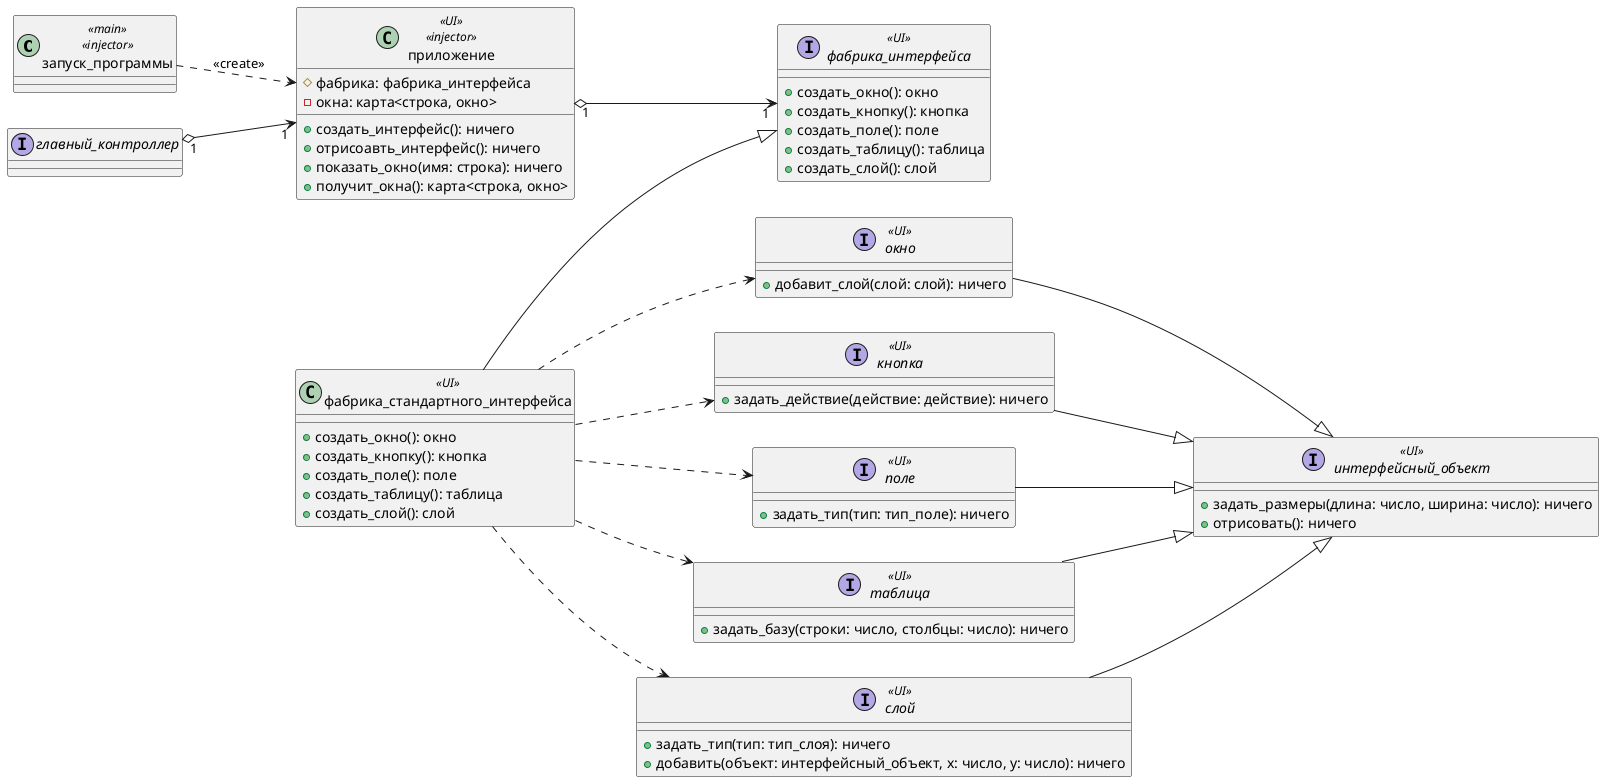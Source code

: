 @startuml
left to right direction
class запуск_программы <<main>> <<injector>> {
}

interface главный_контроллер {
}

class приложение <<UI>> <<injector>> {
  # фабрика: фабрика_интерфейса
  - окна: карта<строка, окно>
  + создать_интерфейс(): ничего
  + отрисоавть_интерфейс(): ничего
  + показать_окно(имя: строка): ничего
  + получит_окна(): карта<строка, окно>
}

interface фабрика_интерфейса <<UI>> {
  + создать_окно(): окно
  + создать_кнопку(): кнопка
  + создать_поле(): поле
  + создать_таблицу(): таблица
  + создать_слой(): слой
}

class фабрика_стандартного_интерфейса <<UI>> {
  + создать_окно(): окно
  + создать_кнопку(): кнопка
  + создать_поле(): поле
  + создать_таблицу(): таблица
  + создать_слой(): слой
}


interface окно <<UI>> {
  + добавит_слой(слой: слой): ничего
}

interface кнопка <<UI>> {
  + задать_действие(действие: действие): ничего
}

interface поле <<UI>> {
  + задать_тип(тип: тип_поле): ничего
}

interface таблица <<UI>> {
  + задать_базу(строки: число, столбцы: число): ничего
}

interface слой <<UI>> {
  + задать_тип(тип: тип_слоя): ничего
  + добавить(объект: интерфейсный_объект, x: число, y: число): ничего
}

interface интерфейсный_объект <<UI>> {
  + задать_размеры(длина: число, ширина: число): ничего
  + отрисовать(): ничего
}


запуск_программы  ..> приложение: <<create>>
главный_контроллер "1" o--> "1" приложение
приложение "1" o--> "1" фабрика_интерфейса
фабрика_стандартного_интерфейса --|> фабрика_интерфейса
фабрика_стандартного_интерфейса ..> окно
фабрика_стандартного_интерфейса ..> кнопка
фабрика_стандартного_интерфейса ..> поле
фабрика_стандартного_интерфейса ..> таблица
фабрика_стандартного_интерфейса ..> слой

окно --|> интерфейсный_объект
кнопка --|> интерфейсный_объект
поле --|> интерфейсный_объект
таблица --|> интерфейсный_объект
слой --|> интерфейсный_объект

@enduml